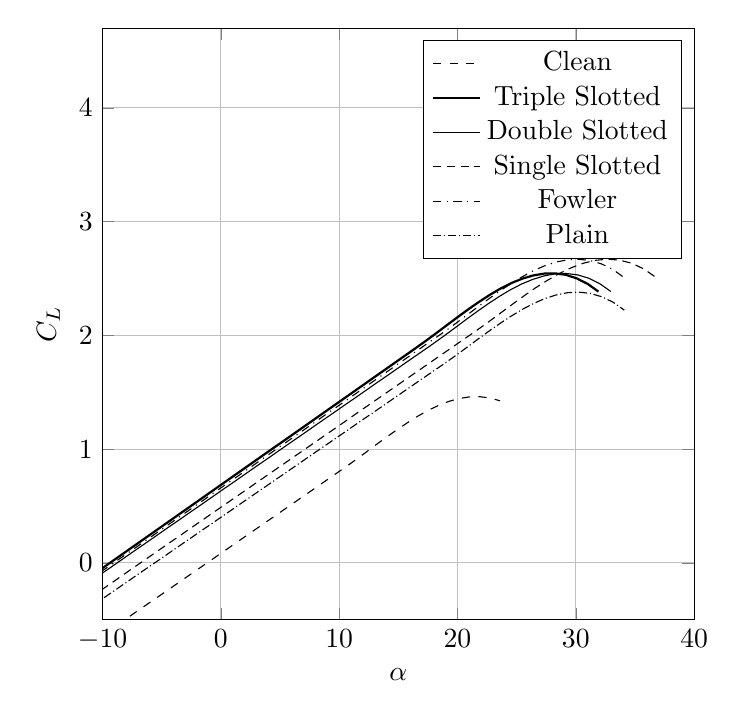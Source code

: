 %CL alpha high lift WING
\begin{tikzpicture}

\begin{axis}[
width=0.75\textwidth,
height=0.75\textwidth,
scaled ticks=false, tick label style={/pgf/number format/fixed},
xmin=-10,
xmax=40,
xlabel={$\alpha$},
xmajorgrids,
ymin=-0.5,
ymax=4.7,
ylabel={$C_L$},
ymajorgrids,
legend entries = {Clean\\Triple Slotted\\Double Slotted\\Single Slotted\\Fowler\\Plain\\}]

\addplot [
color=black,
dashed
]
table[row sep=crcr]{
-10.0	-0.635\\
-9.139	-0.573\\
-8.277	-0.511\\
-7.416	-0.449\\
-6.555	-0.387\\
-5.694	-0.326\\
-4.832	-0.264\\
-3.971	-0.202\\
-3.11	-0.14\\
-2.249	-0.078\\
-1.387	-0.016\\
-0.526	0.046\\
0.335	0.108\\
1.196	0.17\\
2.058	0.232\\
2.919	0.294\\
3.78	0.356\\
4.641	0.418\\
5.503	0.48\\
6.364	0.542\\
7.225	0.604\\
8.086	0.666\\
8.948	0.728\\
9.809	0.79\\
10.67	0.852\\
11.531	0.916\\
12.393	0.982\\
13.254	1.049\\
14.115	1.114\\
14.976	1.177\\
15.838	1.237\\
16.699	1.293\\
17.56	1.343\\
18.421	1.385\\
19.283	1.42\\
20.144	1.445\\
21.005	1.459\\
21.866	1.461\\
22.728	1.45\\
23.589	1.425\\
};

\addplot [
color=black,
thick
]
table[row sep=crcr]{
-13.0	-0.265\\
-12.083	-0.198\\
-11.167	-0.131\\
-10.25	-0.064\\
-9.334	0.003\\
-8.417	0.07\\
-7.501	0.137\\
-6.584	0.204\\
-5.667	0.271\\
-4.751	0.338\\
-3.834	0.405\\
-2.918	0.472\\
-2.001	0.539\\
-1.085	0.606\\
-0.168	0.673\\
0.749	0.74\\
1.665	0.807\\
2.582	0.874\\
3.498	0.941\\
4.415	1.008\\
5.331	1.074\\
6.248	1.141\\
7.165	1.208\\
8.081	1.275\\
8.998	1.342\\
9.914	1.409\\
10.831	1.476\\
11.747	1.543\\
12.664	1.61\\
13.581	1.677\\
14.497	1.744\\
15.414	1.811\\
16.33	1.878\\
17.247	1.946\\
18.164	2.016\\
19.08	2.088\\
19.997	2.159\\
20.913	2.229\\
21.83	2.295\\
22.746	2.357\\
23.663	2.413\\
24.58	2.461\\
25.496	2.499\\
26.413	2.527\\
27.329	2.543\\
28.246	2.545\\
29.162	2.532\\
30.079	2.501\\
30.996	2.453\\
31.912	2.385\\
};

\addplot [
color=black,
solid
]
table[row sep=crcr]{
-13.0	-0.305\\
-12.062	-0.238\\
-11.124	-0.17\\
-10.186	-0.102\\
-9.248	-0.035\\
-8.311	0.033\\
-7.373	0.101\\
-6.435	0.168\\
-5.497	0.236\\
-4.559	0.304\\
-3.621	0.371\\
-2.683	0.439\\
-1.745	0.506\\
-0.808	0.574\\
0.13	0.642\\
1.068	0.709\\
2.006	0.777\\
2.944	0.845\\
3.882	0.912\\
4.82	0.98\\
5.758	1.048\\
6.695	1.115\\
7.633	1.183\\
8.571	1.251\\
9.509	1.318\\
10.447	1.386\\
11.385	1.453\\
12.323	1.521\\
13.261	1.589\\
14.198	1.656\\
15.136	1.724\\
16.074	1.792\\
17.012	1.859\\
17.95	1.927\\
18.888	1.997\\
19.826	2.069\\
20.764	2.142\\
21.701	2.213\\
22.639	2.281\\
23.577	2.345\\
24.515	2.403\\
25.453	2.453\\
26.391	2.493\\
27.329	2.523\\
28.267	2.541\\
29.204	2.544\\
30.142	2.532\\
31.08	2.503\\
32.018	2.455\\
32.956	2.386\\
};

\addplot [
color=black,
densely dashed
]
table[row sep=crcr]{
-13.0	-0.447\\
-11.984	-0.374\\
-10.969	-0.301\\
-9.953	-0.228\\
-8.938	-0.155\\
-7.922	-0.081\\
-6.907	-0.008\\
-5.891	0.065\\
-4.876	0.138\\
-3.86	0.211\\
-2.845	0.284\\
-1.829	0.357\\
-0.814	0.43\\
0.202	0.503\\
1.217	0.576\\
2.233	0.649\\
3.248	0.722\\
4.264	0.795\\
5.279	0.868\\
6.295	0.941\\
7.31	1.014\\
8.326	1.087\\
9.341	1.16\\
10.357	1.233\\
11.372	1.307\\
12.388	1.38\\
13.404	1.453\\
14.419	1.526\\
15.435	1.599\\
16.45	1.672\\
17.466	1.745\\
18.481	1.818\\
19.497	1.891\\
20.512	1.964\\
21.528	2.037\\
22.543	2.112\\
23.559	2.19\\
24.574	2.268\\
25.59	2.345\\
26.605	2.418\\
27.621	2.485\\
28.636	2.545\\
29.652	2.596\\
30.667	2.635\\
31.683	2.66\\
32.698	2.67\\
33.714	2.661\\
34.729	2.634\\
35.745	2.584\\
36.761	2.511\\
};

\addplot [
color=black,
dashdotted
]
table[row sep=crcr]{
-13.0	-0.287\\
-12.039	-0.217\\
-11.078	-0.147\\
-10.118	-0.077\\
-9.157	-0.007\\
-8.196	0.063\\
-7.235	0.132\\
-6.274	0.202\\
-5.314	0.272\\
-4.353	0.342\\
-3.392	0.412\\
-2.431	0.482\\
-1.47	0.552\\
-0.51	0.622\\
0.451	0.692\\
1.412	0.761\\
2.373	0.831\\
3.334	0.901\\
4.294	0.971\\
5.255	1.041\\
6.216	1.111\\
7.177	1.181\\
8.138	1.251\\
9.098	1.321\\
10.059	1.39\\
11.02	1.46\\
11.981	1.53\\
12.942	1.6\\
13.902	1.67\\
14.863	1.74\\
15.824	1.81\\
16.785	1.88\\
17.746	1.95\\
18.706	2.019\\
19.667	2.091\\
20.628	2.165\\
21.589	2.24\\
22.55	2.314\\
23.51	2.385\\
24.471	2.452\\
25.432	2.513\\
26.393	2.567\\
27.354	2.611\\
28.314	2.644\\
29.275	2.664\\
30.236	2.669\\
31.197	2.658\\
32.158	2.629\\
33.118	2.58\\
34.079	2.509\\
};

\addplot [
color=black,
densely dashdotted
]
table[row sep=crcr]{
-13.0	-0.53\\
-12.039	-0.461\\
-11.078	-0.392\\
-10.116	-0.323\\
-9.155	-0.255\\
-8.194	-0.186\\
-7.233	-0.117\\
-6.271	-0.048\\
-5.31	0.02\\
-4.349	0.089\\
-3.388	0.158\\
-2.426	0.227\\
-1.465	0.296\\
-0.504	0.364\\
0.457	0.433\\
1.418	0.502\\
2.38	0.571\\
3.341	0.64\\
4.302	0.708\\
5.263	0.777\\
6.225	0.846\\
7.186	0.915\\
8.147	0.984\\
9.108	1.052\\
10.07	1.121\\
11.031	1.19\\
11.992	1.259\\
12.953	1.327\\
13.914	1.396\\
14.876	1.465\\
15.837	1.534\\
16.798	1.603\\
17.759	1.671\\
18.721	1.74\\
19.682	1.81\\
20.643	1.883\\
21.604	1.957\\
22.565	2.03\\
23.527	2.1\\
24.488	2.166\\
25.449	2.227\\
26.41	2.279\\
27.372	2.323\\
28.333	2.355\\
29.294	2.375\\
30.255	2.38\\
31.217	2.369\\
32.178	2.34\\
33.139	2.292\\
34.1	2.222\\
};
\end{axis}
\end{tikzpicture}%
